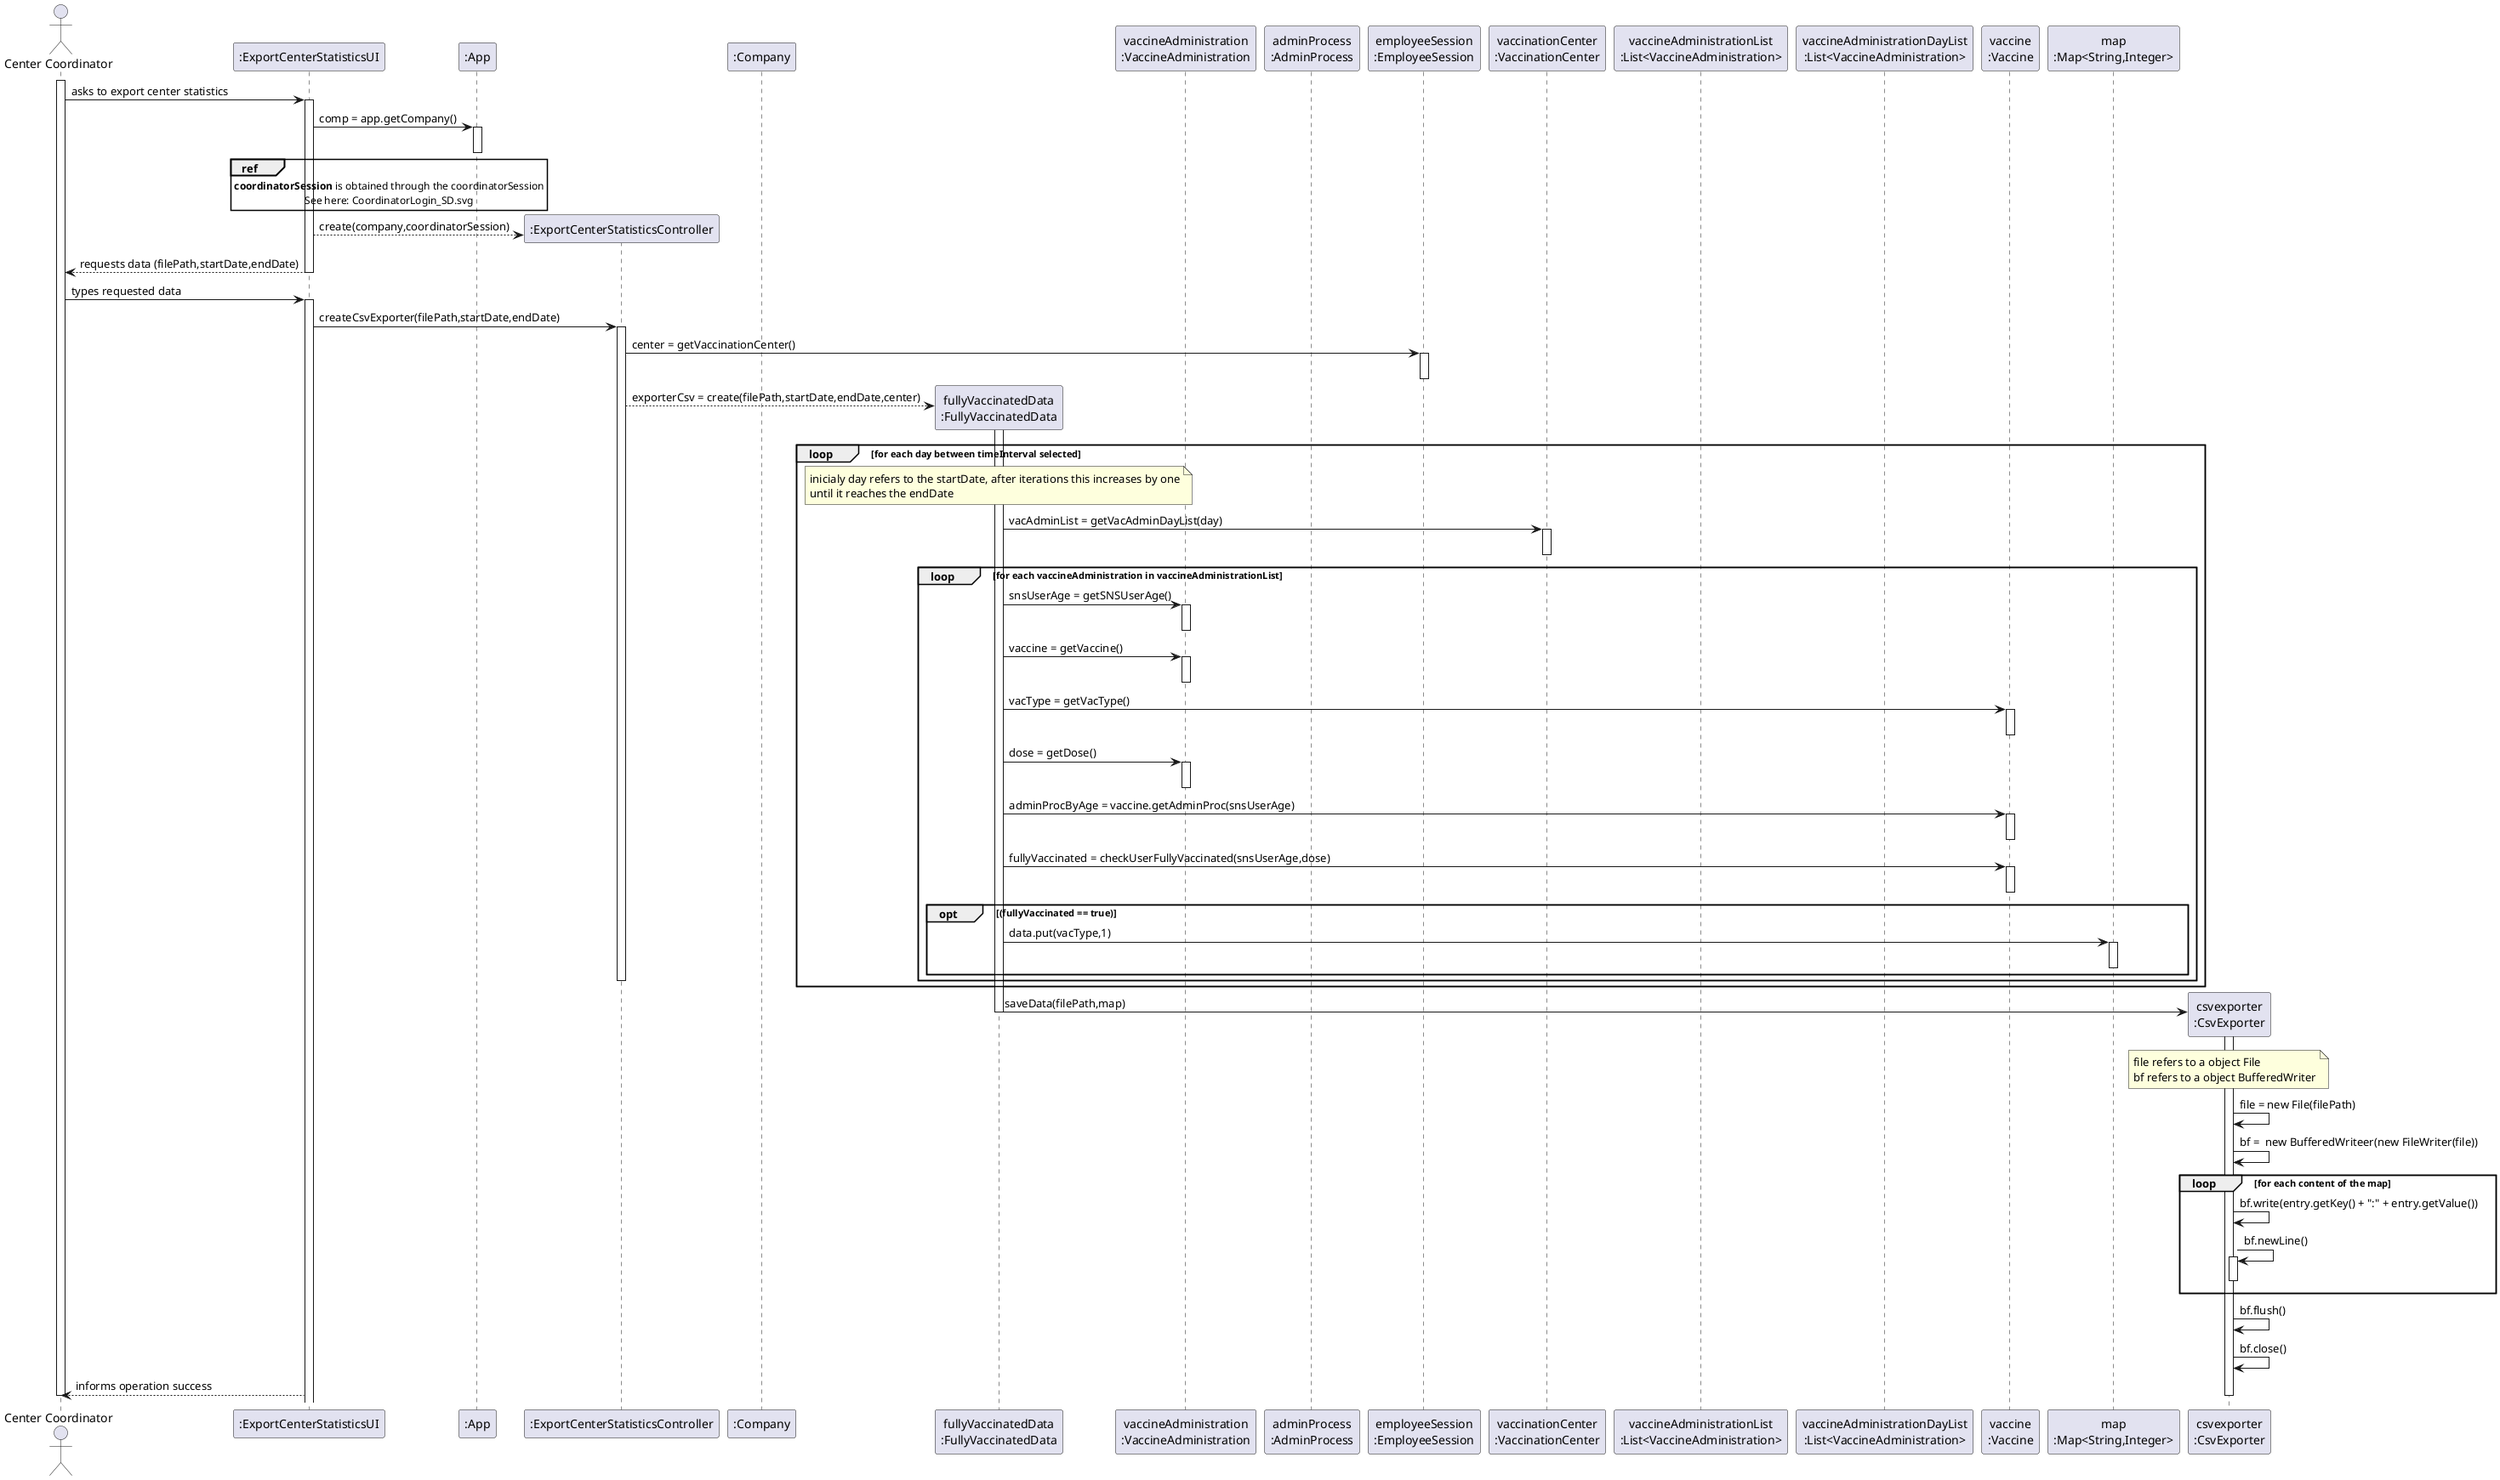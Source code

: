 @startuml US15_SD

actor "Center Coordinator" as COORDINATOR

participant ":ExportCenterStatisticsUI" as UI
participant ":App" as APP
participant ":ExportCenterStatisticsController" as CTRL
participant ":Company" as COMP
participant "fullyVaccinatedData\n:FullyVaccinatedData" as FULLYDATA
participant "vaccineAdministration\n:VaccineAdministration" as VACADMIN
participant "adminProcess\n:AdminProcess" as ADMINPROC
participant "employeeSession\n:EmployeeSession" as EMPLOYEESESSION
participant "vaccinationCenter\n:VaccinationCenter" as CENTER
participant "vaccineAdministrationList\n:List<VaccineAdministration>" as VACADMINLIST
participant "vaccineAdministrationDayList\n:List<VaccineAdministration>" as VACDAYLIST
participant "vaccine\n:Vaccine" as VACCINE
participant "map\n:Map<String,Integer>" as MAP
participant "csvexporter\n:CsvExporter" as CSVEXPORTER

activate COORDINATOR
COORDINATOR -> UI : asks to export center statistics
activate UI

UI -> APP : comp = app.getCompany()
activate APP
deactivate APP

ref over UI 
**coordinatorSession** is obtained through the coordinatorSession
See here: CoordinatorLogin_SD.svg
end ref

UI --> CTRL** : create(company,coordinatorSession)

UI --> COORDINATOR : requests data (filePath,startDate,endDate)
deactivate UI

COORDINATOR -> UI : types requested data
activate UI

UI -> CTRL : createCsvExporter(filePath,startDate,endDate)
activate CTRL

CTRL -> EMPLOYEESESSION : center = getVaccinationCenter()
activate EMPLOYEESESSION
deactivate EMPLOYEESESSION

CTRL --> FULLYDATA** : exporterCsv = create(filePath,startDate,endDate,center)

loop for each day between timeInterval selected
note over FULLYDATA
inicialy day refers to the startDate, after iterations this increases by one
until it reaches the endDate
end note

activate FULLYDATA

FULLYDATA -> CENTER : vacAdminList = getVacAdminDayList(day)
activate CENTER
deactivate CENTER

loop for each vaccineAdministration in vaccineAdministrationList

FULLYDATA -> VACADMIN :  snsUserAge = getSNSUserAge()
activate VACADMIN
deactivate VACADMIN

FULLYDATA -> VACADMIN : vaccine = getVaccine()
activate VACADMIN
deactivate VACADMIN

FULLYDATA -> VACCINE : vacType = getVacType()
activate VACCINE
deactivate VACCINE

FULLYDATA -> VACADMIN : dose = getDose()
activate VACADMIN
deactivate VACADMIN

FULLYDATA -> VACCINE : adminProcByAge = vaccine.getAdminProc(snsUserAge)
activate VACCINE
deactivate VACCINE

FULLYDATA -> VACCINE : fullyVaccinated = checkUserFullyVaccinated(snsUserAge,dose)
activate VACCINE
deactivate VACCINE

opt (fullyVaccinated == true) 
FULLYDATA -> MAP : data.put(vacType,1)
activate MAP
deactivate MAP
end

deactivate CTRL
end
end

FULLYDATA -> CSVEXPORTER** : saveData(filePath,map)
activate CSVEXPORTER
deactivate FULLYDATA

note over CSVEXPORTER
file refers to a object File
bf refers to a object BufferedWriter
end note
CSVEXPORTER -> CSVEXPORTER : file = new File(filePath)
CSVEXPORTER -> CSVEXPORTER : bf =  new BufferedWriteer(new FileWriter(file))
loop for each content of the map 
CSVEXPORTER -> CSVEXPORTER : bf.write(entry.getKey() + ":" + entry.getValue())
CSVEXPORTER -> CSVEXPORTER : bf.newLine()
activate CSVEXPORTER
deactivate CSVEXPORTER
end
CSVEXPORTER -> CSVEXPORTER : bf.flush()

CSVEXPORTER -> CSVEXPORTER : bf.close()

UI --> COORDINATOR : informs operation success
deactivate CSVEXPORTER

deactivate COORDINATOR 

@enduml